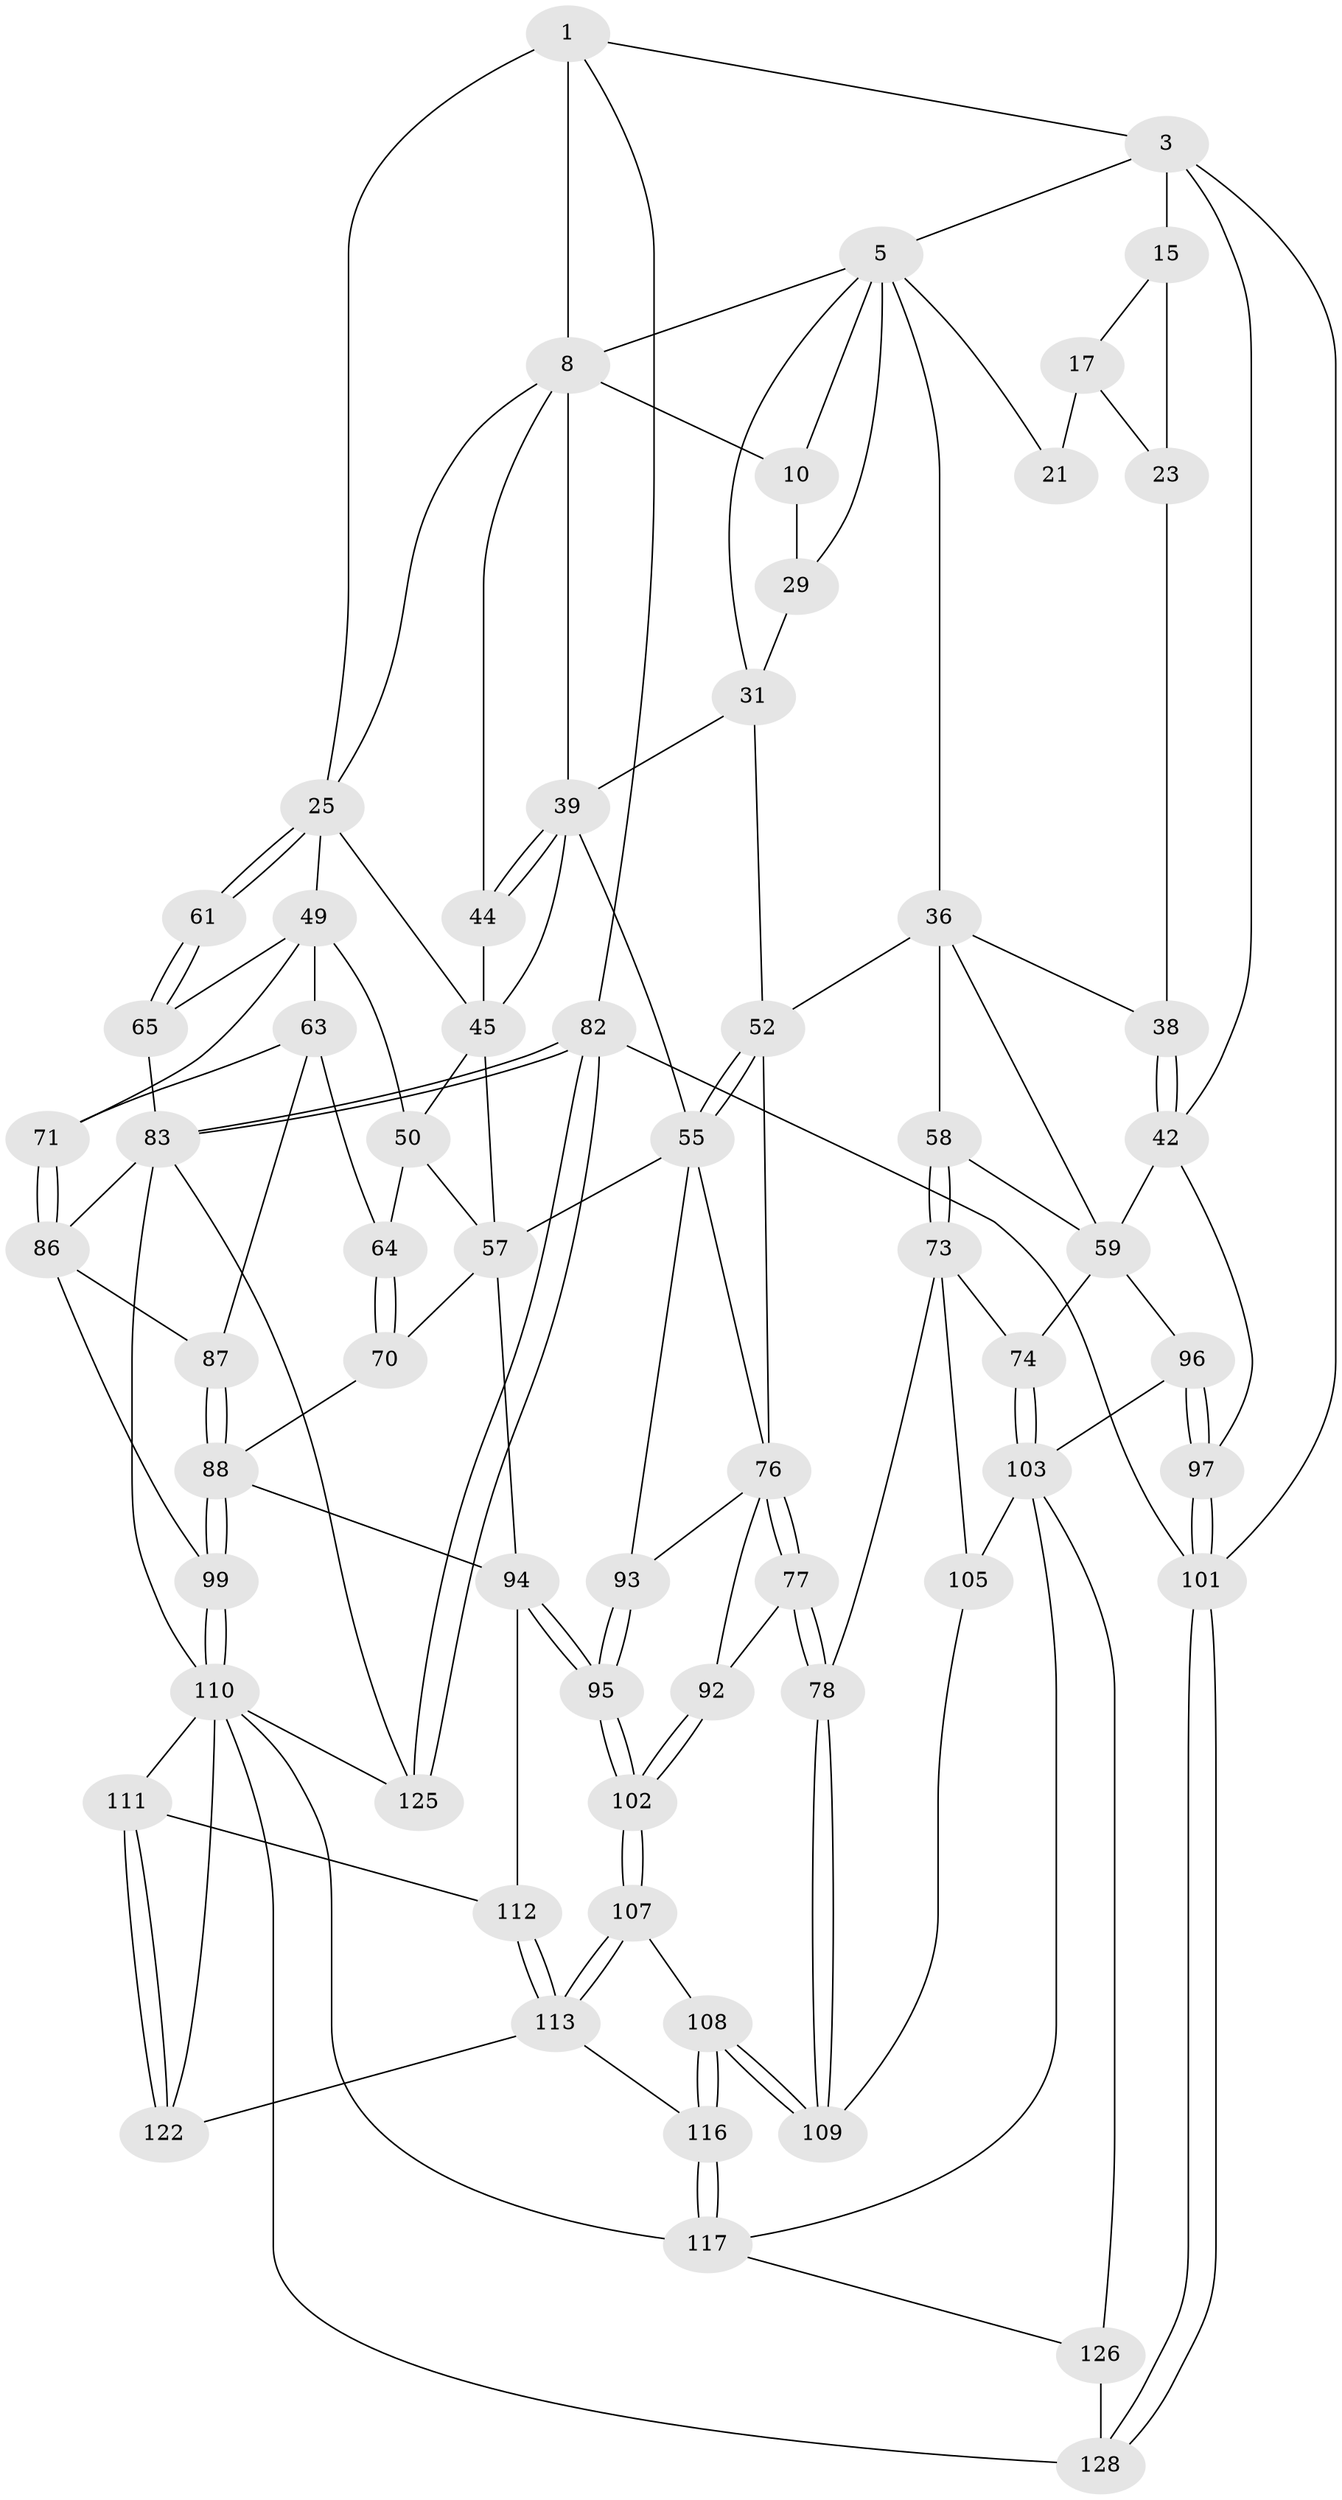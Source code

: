 // original degree distribution, {3: 0.023076923076923078, 5: 0.5769230769230769, 6: 0.2, 4: 0.2}
// Generated by graph-tools (version 1.1) at 2025/16/03/09/25 04:16:57]
// undirected, 65 vertices, 152 edges
graph export_dot {
graph [start="1"]
  node [color=gray90,style=filled];
  1 [pos="+0.8089811700476813+0",super="+7+2"];
  3 [pos="+0+0",super="+14+4"];
  5 [pos="+0.4017176856942305+0",super="+6+13"];
  8 [pos="+0.6354729989851627+0.07046122885725555",super="+9+33"];
  10 [pos="+0.526277476981744+0.12869026853377588",super="+11"];
  15 [pos="+0.1064408753253811+0.0659876919862712",super="+16"];
  17 [pos="+0.12742227189043262+0.0611862943211825",super="+18+22"];
  21 [pos="+0.24685922191330673+0.1193656637369432"];
  23 [pos="+0.15465150557832075+0.14507045798687648",super="+24"];
  25 [pos="+1+0",super="+26"];
  29 [pos="+0.41373829122936145+0.1080333117306527",super="+30"];
  31 [pos="+0.4411801956151552+0.24391256300135855",super="+41"];
  36 [pos="+0.29608651950564263+0.22596255098869433",super="+37+54"];
  38 [pos="+0.08454749831088045+0.25452501759254614"];
  39 [pos="+0.6167962250517729+0.17685302912315012",super="+40"];
  42 [pos="+0+0.2790383233656371",super="+43"];
  44 [pos="+0.6748321317480799+0.24084676134026362"];
  45 [pos="+0.8304892711455358+0.20043218324494272",super="+46"];
  49 [pos="+0.9161433737449202+0.3293971918907502",super="+62"];
  50 [pos="+0.8587154410111698+0.29263318931174137",super="+56"];
  52 [pos="+0.45642063978107494+0.36904619000073313",super="+53"];
  55 [pos="+0.56340408365197+0.4430931528735187",super="+69"];
  57 [pos="+0.734027692347593+0.36232793903330934",super="+67"];
  58 [pos="+0.21848949557484426+0.42129967529964296"];
  59 [pos="+0.19787222448846223+0.40430515264230094",super="+60"];
  61 [pos="+1+0.3830886210657838"];
  63 [pos="+0.862250685746996+0.4538069297179291",super="+72"];
  64 [pos="+0.8295772711433566+0.45679536236214685"];
  65 [pos="+1+0.45918728224348637"];
  70 [pos="+0.7859186654748067+0.510590657141788"];
  71 [pos="+0.9303803832416516+0.4942243325791914"];
  73 [pos="+0.22064507328120886+0.545351911581388",super="+79"];
  74 [pos="+0.14895875158340058+0.5586231979524705"];
  76 [pos="+0.36178373879943654+0.4743525717565402",super="+81"];
  77 [pos="+0.32524348195428376+0.5639636148365865"];
  78 [pos="+0.32287422100361884+0.565095574384179"];
  82 [pos="+1+1"];
  83 [pos="+1+0.7460512141157357",super="+114+84"];
  86 [pos="+1+0.5377305241198226",super="+90"];
  87 [pos="+0.9024723593143598+0.5456688919565869"];
  88 [pos="+0.8116285732038678+0.6212899198832732",super="+89"];
  92 [pos="+0.40283683892610167+0.5844727989634383"];
  93 [pos="+0.506519770571935+0.5339292617659439"];
  94 [pos="+0.6432878106207925+0.6407156548279378",super="+100"];
  95 [pos="+0.5234511059872474+0.6711259665708079"];
  96 [pos="+0+0.7413590356271449"];
  97 [pos="+0+0.7632856552381141"];
  99 [pos="+0.8689809144749853+0.6907945334537421"];
  101 [pos="+0+1"];
  102 [pos="+0.4940602246275122+0.689859740885292"];
  103 [pos="+0.16650484098140766+0.7393937782966633",super="+104+106"];
  105 [pos="+0.2356754139102709+0.741108874798529"];
  107 [pos="+0.49034958356875075+0.698370549643877"];
  108 [pos="+0.4350315297480435+0.7631021649051972"];
  109 [pos="+0.3683756567676915+0.7297305142541546"];
  110 [pos="+0.8116326688021946+0.789697853529855",super="+115"];
  111 [pos="+0.7835121934245212+0.7992134909814352"];
  112 [pos="+0.6776730381585042+0.7466778992986141"];
  113 [pos="+0.6177667430529274+0.8215885015038121",super="+121"];
  116 [pos="+0.4318889534884708+0.8625632088555552"];
  117 [pos="+0.42520930788781147+0.8734129929355757",super="+118"];
  122 [pos="+0.697672964801583+1"];
  125 [pos="+0.7820319690041805+1"];
  126 [pos="+0.2443295607255169+0.9369432551117324",super="+127"];
  128 [pos="+0.008927664126572744+1",super="+130"];
  1 -- 8;
  1 -- 82;
  1 -- 3;
  1 -- 25 [weight=2];
  3 -- 101;
  3 -- 15;
  3 -- 5;
  3 -- 42;
  5 -- 8;
  5 -- 36;
  5 -- 21;
  5 -- 10;
  5 -- 29;
  5 -- 31;
  8 -- 10 [weight=2];
  8 -- 39;
  8 -- 25;
  8 -- 44;
  10 -- 29 [weight=2];
  15 -- 17;
  15 -- 23 [weight=2];
  17 -- 21 [weight=2];
  17 -- 23;
  23 -- 38;
  25 -- 61 [weight=2];
  25 -- 61;
  25 -- 49;
  25 -- 45;
  29 -- 31;
  31 -- 52;
  31 -- 39;
  36 -- 59;
  36 -- 38;
  36 -- 58;
  36 -- 52;
  38 -- 42;
  38 -- 42;
  39 -- 44;
  39 -- 44;
  39 -- 55;
  39 -- 45;
  42 -- 59;
  42 -- 97;
  44 -- 45;
  45 -- 50;
  45 -- 57;
  49 -- 50;
  49 -- 65;
  49 -- 63;
  49 -- 71;
  50 -- 64;
  50 -- 57;
  52 -- 55;
  52 -- 55;
  52 -- 76;
  55 -- 93;
  55 -- 57;
  55 -- 76;
  57 -- 70;
  57 -- 94;
  58 -- 59;
  58 -- 73;
  58 -- 73;
  59 -- 96;
  59 -- 74;
  61 -- 65;
  61 -- 65;
  63 -- 64;
  63 -- 87;
  63 -- 71;
  64 -- 70;
  64 -- 70;
  65 -- 83;
  70 -- 88;
  71 -- 86;
  71 -- 86;
  73 -- 74;
  73 -- 78;
  73 -- 105;
  74 -- 103;
  74 -- 103;
  76 -- 77;
  76 -- 77;
  76 -- 93;
  76 -- 92;
  77 -- 78;
  77 -- 78;
  77 -- 92;
  78 -- 109;
  78 -- 109;
  82 -- 83;
  82 -- 83;
  82 -- 125;
  82 -- 125;
  82 -- 101;
  83 -- 125;
  83 -- 86 [weight=2];
  83 -- 110;
  86 -- 99;
  86 -- 87;
  87 -- 88;
  87 -- 88;
  88 -- 99;
  88 -- 99;
  88 -- 94;
  92 -- 102;
  92 -- 102;
  93 -- 95;
  93 -- 95;
  94 -- 95;
  94 -- 95;
  94 -- 112;
  95 -- 102;
  95 -- 102;
  96 -- 97;
  96 -- 97;
  96 -- 103;
  97 -- 101;
  97 -- 101;
  99 -- 110;
  99 -- 110;
  101 -- 128;
  101 -- 128;
  102 -- 107;
  102 -- 107;
  103 -- 105;
  103 -- 117;
  103 -- 126;
  105 -- 109;
  107 -- 108;
  107 -- 113;
  107 -- 113;
  108 -- 109;
  108 -- 109;
  108 -- 116;
  108 -- 116;
  110 -- 111;
  110 -- 128;
  110 -- 117;
  110 -- 122;
  110 -- 125;
  111 -- 112;
  111 -- 122;
  111 -- 122;
  112 -- 113;
  112 -- 113;
  113 -- 122;
  113 -- 116;
  116 -- 117;
  116 -- 117;
  117 -- 126;
  126 -- 128 [weight=2];
}
